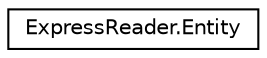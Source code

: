 digraph "Graphical Class Hierarchy"
{
  edge [fontname="Helvetica",fontsize="10",labelfontname="Helvetica",labelfontsize="10"];
  node [fontname="Helvetica",fontsize="10",shape=record];
  rankdir="LR";
  Node1 [label="ExpressReader.Entity",height=0.2,width=0.4,color="black", fillcolor="white", style="filled",URL="$class_express_reader_1_1_entity.html"];
}
